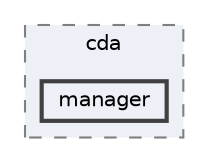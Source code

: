 digraph "repository/isd/src/test/java/com/sterlite/cal/isd/cda/manager"
{
 // LATEX_PDF_SIZE
  bgcolor="transparent";
  edge [fontname=Helvetica,fontsize=10,labelfontname=Helvetica,labelfontsize=10];
  node [fontname=Helvetica,fontsize=10,shape=box,height=0.2,width=0.4];
  compound=true
  subgraph clusterdir_b12ae6e7297081aaef95feec20f252ed {
    graph [ bgcolor="#edf0f7", pencolor="grey50", label="cda", fontname=Helvetica,fontsize=10 style="filled,dashed", URL="dir_b12ae6e7297081aaef95feec20f252ed.html",tooltip=""]
  dir_2793d737d029b109e4f19daed43bf3ff [label="manager", fillcolor="#edf0f7", color="grey25", style="filled,bold", URL="dir_2793d737d029b109e4f19daed43bf3ff.html",tooltip=""];
  }
}

